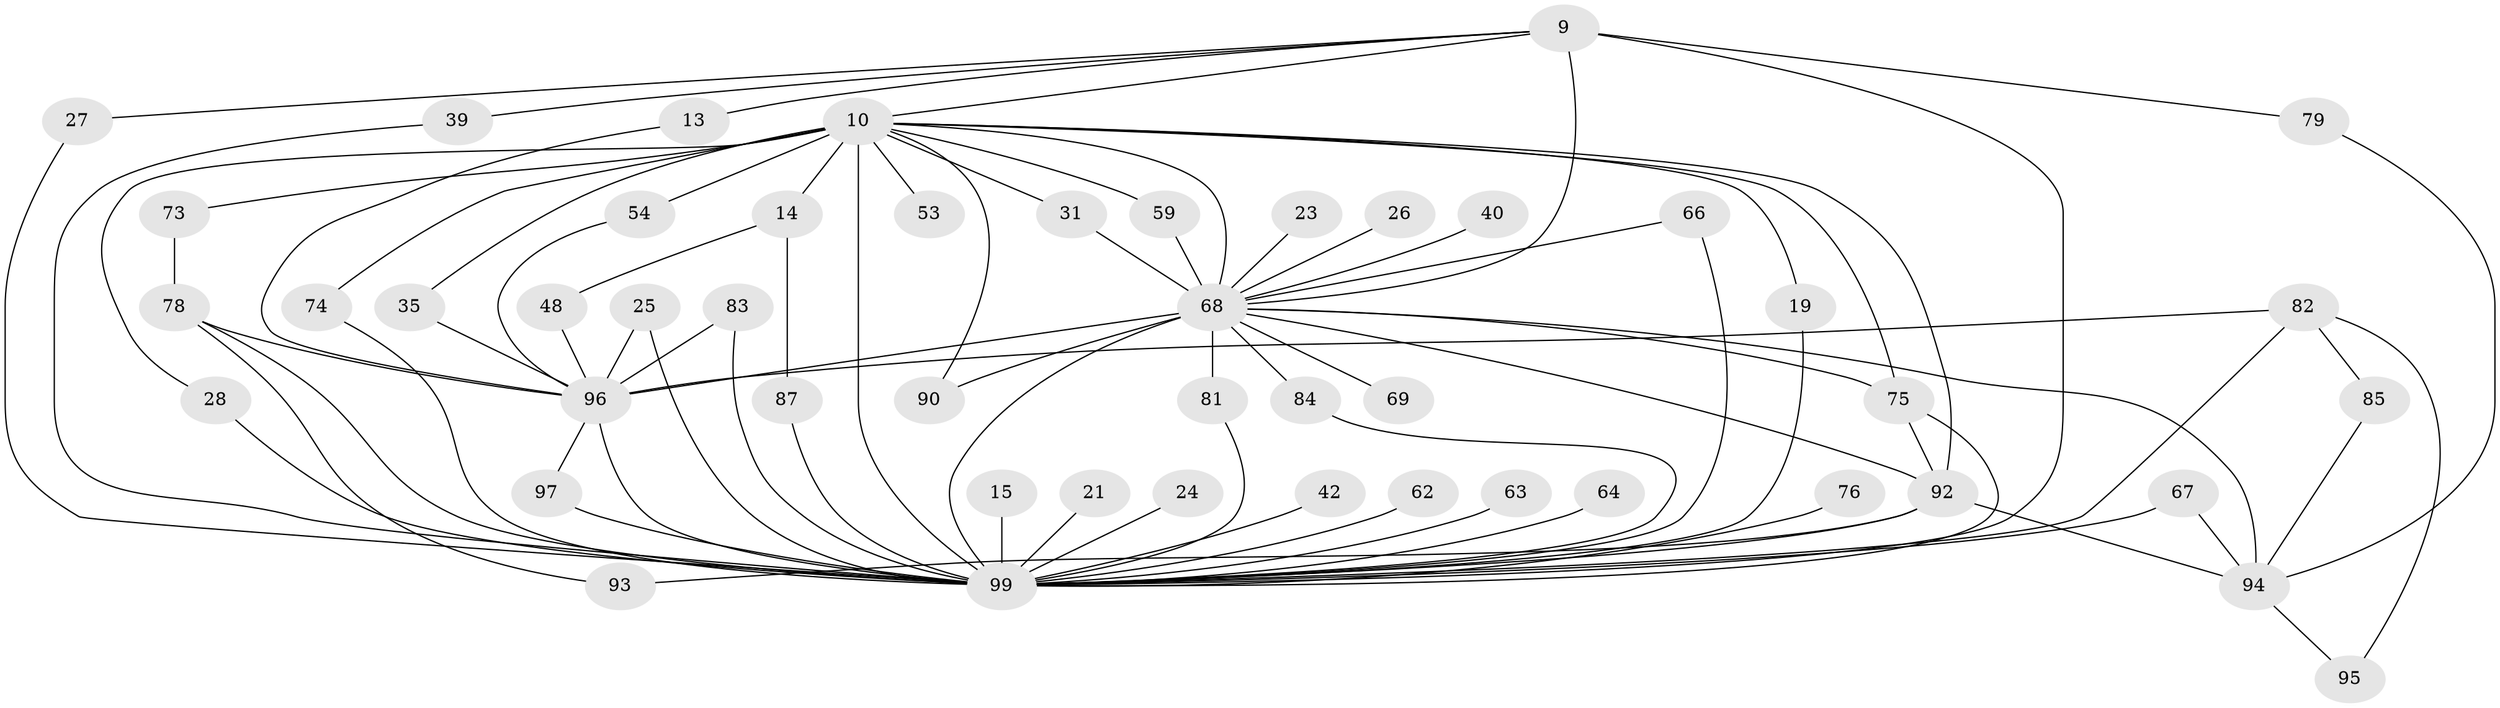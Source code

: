 // original degree distribution, {27: 0.010101010101010102, 21: 0.020202020202020204, 29: 0.010101010101010102, 14: 0.010101010101010102, 25: 0.010101010101010102, 18: 0.020202020202020204, 12: 0.020202020202020204, 11: 0.010101010101010102, 3: 0.21212121212121213, 2: 0.5454545454545454, 4: 0.0707070707070707, 5: 0.030303030303030304, 9: 0.010101010101010102, 7: 0.010101010101010102, 8: 0.010101010101010102}
// Generated by graph-tools (version 1.1) at 2025/47/03/04/25 21:47:03]
// undirected, 49 vertices, 85 edges
graph export_dot {
graph [start="1"]
  node [color=gray90,style=filled];
  9 [super="+8"];
  10 [super="+6"];
  13;
  14;
  15;
  19;
  21;
  23;
  24;
  25;
  26;
  27;
  28;
  31;
  35;
  39;
  40;
  42;
  48;
  53;
  54;
  59 [super="+22"];
  62;
  63;
  64;
  66;
  67 [super="+16"];
  68 [super="+17+47+46+57+5"];
  69;
  73;
  74;
  75 [super="+72"];
  76;
  78 [super="+45"];
  79;
  81;
  82 [super="+77"];
  83;
  84 [super="+55"];
  85;
  87;
  90;
  92 [super="+60+91+80"];
  93;
  94 [super="+86+65"];
  95;
  96 [super="+41+89"];
  97;
  99 [super="+98+58+7+88"];
  9 -- 10 [weight=4];
  9 -- 27;
  9 -- 79;
  9 -- 39;
  9 -- 13;
  9 -- 99 [weight=9];
  9 -- 68 [weight=4];
  10 -- 14 [weight=2];
  10 -- 19;
  10 -- 28;
  10 -- 31;
  10 -- 53 [weight=2];
  10 -- 73;
  10 -- 74;
  10 -- 90;
  10 -- 75 [weight=2];
  10 -- 35;
  10 -- 54;
  10 -- 59;
  10 -- 99 [weight=12];
  10 -- 68 [weight=4];
  10 -- 92 [weight=2];
  13 -- 96;
  14 -- 48;
  14 -- 87;
  15 -- 99 [weight=2];
  19 -- 99;
  21 -- 99 [weight=2];
  23 -- 68 [weight=2];
  24 -- 99 [weight=2];
  25 -- 99;
  25 -- 96;
  26 -- 68 [weight=2];
  27 -- 99;
  28 -- 99;
  31 -- 68;
  35 -- 96;
  39 -- 99;
  40 -- 68 [weight=3];
  42 -- 99 [weight=2];
  48 -- 96;
  54 -- 96;
  59 -- 68 [weight=2];
  62 -- 99 [weight=2];
  63 -- 99 [weight=2];
  64 -- 99 [weight=2];
  66 -- 99;
  66 -- 68;
  67 -- 99 [weight=2];
  67 -- 94;
  68 -- 75;
  68 -- 94 [weight=6];
  68 -- 69;
  68 -- 81;
  68 -- 84;
  68 -- 90;
  68 -- 96 [weight=9];
  68 -- 99 [weight=13];
  68 -- 92;
  73 -- 78;
  74 -- 99;
  75 -- 92 [weight=2];
  75 -- 99 [weight=2];
  76 -- 99;
  78 -- 93;
  78 -- 99;
  78 -- 96 [weight=2];
  79 -- 94;
  81 -- 99;
  82 -- 95;
  82 -- 85;
  82 -- 99 [weight=2];
  82 -- 96;
  83 -- 99;
  83 -- 96;
  84 -- 99;
  85 -- 94;
  87 -- 99;
  92 -- 93;
  92 -- 99 [weight=4];
  92 -- 94;
  94 -- 95;
  96 -- 99 [weight=3];
  96 -- 97;
  97 -- 99;
}
